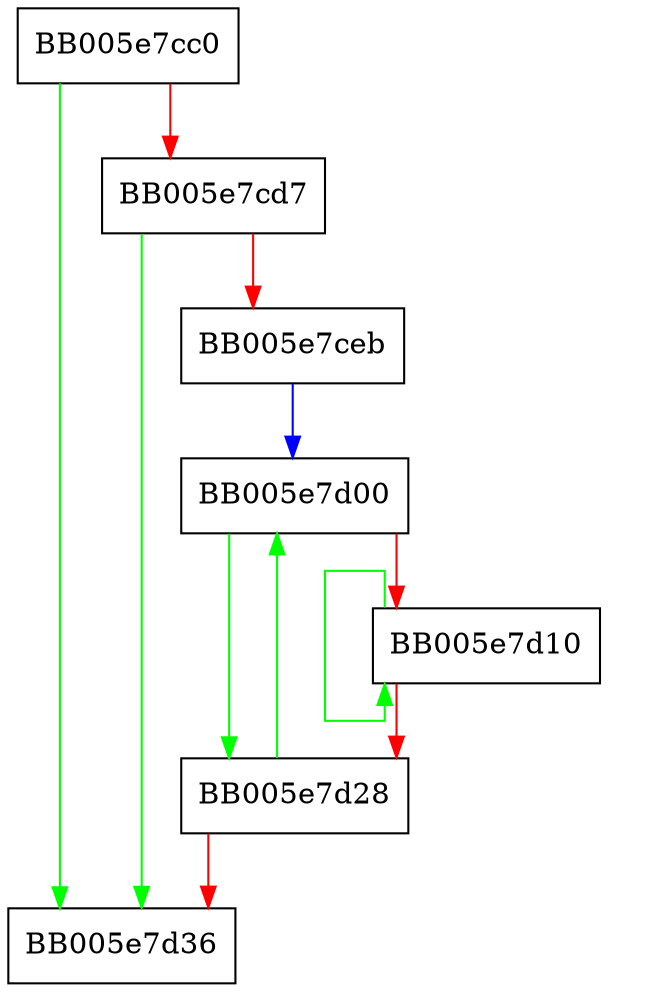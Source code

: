 digraph OPENSSL_LH_doall_arg {
  node [shape="box"];
  graph [splines=ortho];
  BB005e7cc0 -> BB005e7d36 [color="green"];
  BB005e7cc0 -> BB005e7cd7 [color="red"];
  BB005e7cd7 -> BB005e7d36 [color="green"];
  BB005e7cd7 -> BB005e7ceb [color="red"];
  BB005e7ceb -> BB005e7d00 [color="blue"];
  BB005e7d00 -> BB005e7d28 [color="green"];
  BB005e7d00 -> BB005e7d10 [color="red"];
  BB005e7d10 -> BB005e7d10 [color="green"];
  BB005e7d10 -> BB005e7d28 [color="red"];
  BB005e7d28 -> BB005e7d00 [color="green"];
  BB005e7d28 -> BB005e7d36 [color="red"];
}